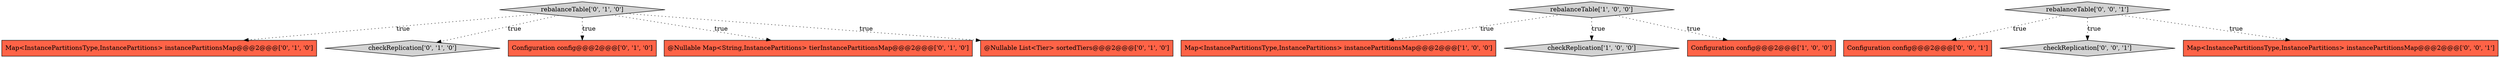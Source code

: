 digraph {
8 [style = filled, label = "Map<InstancePartitionsType,InstancePartitions> instancePartitionsMap@@@2@@@['0', '1', '0']", fillcolor = tomato, shape = box image = "AAA0AAABBB2BBB"];
7 [style = filled, label = "checkReplication['0', '1', '0']", fillcolor = lightgray, shape = diamond image = "AAA0AAABBB2BBB"];
9 [style = filled, label = "Configuration config@@@2@@@['0', '1', '0']", fillcolor = tomato, shape = box image = "AAA0AAABBB2BBB"];
5 [style = filled, label = "@Nullable Map<String,InstancePartitions> tierInstancePartitionsMap@@@2@@@['0', '1', '0']", fillcolor = tomato, shape = box image = "AAA0AAABBB2BBB"];
1 [style = filled, label = "Map<InstancePartitionsType,InstancePartitions> instancePartitionsMap@@@2@@@['1', '0', '0']", fillcolor = tomato, shape = box image = "AAA0AAABBB1BBB"];
3 [style = filled, label = "rebalanceTable['1', '0', '0']", fillcolor = lightgray, shape = diamond image = "AAA0AAABBB1BBB"];
6 [style = filled, label = "@Nullable List<Tier> sortedTiers@@@2@@@['0', '1', '0']", fillcolor = tomato, shape = box image = "AAA0AAABBB2BBB"];
11 [style = filled, label = "Configuration config@@@2@@@['0', '0', '1']", fillcolor = tomato, shape = box image = "AAA0AAABBB3BBB"];
10 [style = filled, label = "checkReplication['0', '0', '1']", fillcolor = lightgray, shape = diamond image = "AAA0AAABBB3BBB"];
13 [style = filled, label = "Map<InstancePartitionsType,InstancePartitions> instancePartitionsMap@@@2@@@['0', '0', '1']", fillcolor = tomato, shape = box image = "AAA0AAABBB3BBB"];
2 [style = filled, label = "checkReplication['1', '0', '0']", fillcolor = lightgray, shape = diamond image = "AAA0AAABBB1BBB"];
4 [style = filled, label = "rebalanceTable['0', '1', '0']", fillcolor = lightgray, shape = diamond image = "AAA0AAABBB2BBB"];
0 [style = filled, label = "Configuration config@@@2@@@['1', '0', '0']", fillcolor = tomato, shape = box image = "AAA0AAABBB1BBB"];
12 [style = filled, label = "rebalanceTable['0', '0', '1']", fillcolor = lightgray, shape = diamond image = "AAA0AAABBB3BBB"];
4->5 [style = dotted, label="true"];
12->10 [style = dotted, label="true"];
4->9 [style = dotted, label="true"];
12->13 [style = dotted, label="true"];
4->6 [style = dotted, label="true"];
3->2 [style = dotted, label="true"];
3->0 [style = dotted, label="true"];
3->1 [style = dotted, label="true"];
4->8 [style = dotted, label="true"];
12->11 [style = dotted, label="true"];
4->7 [style = dotted, label="true"];
}
